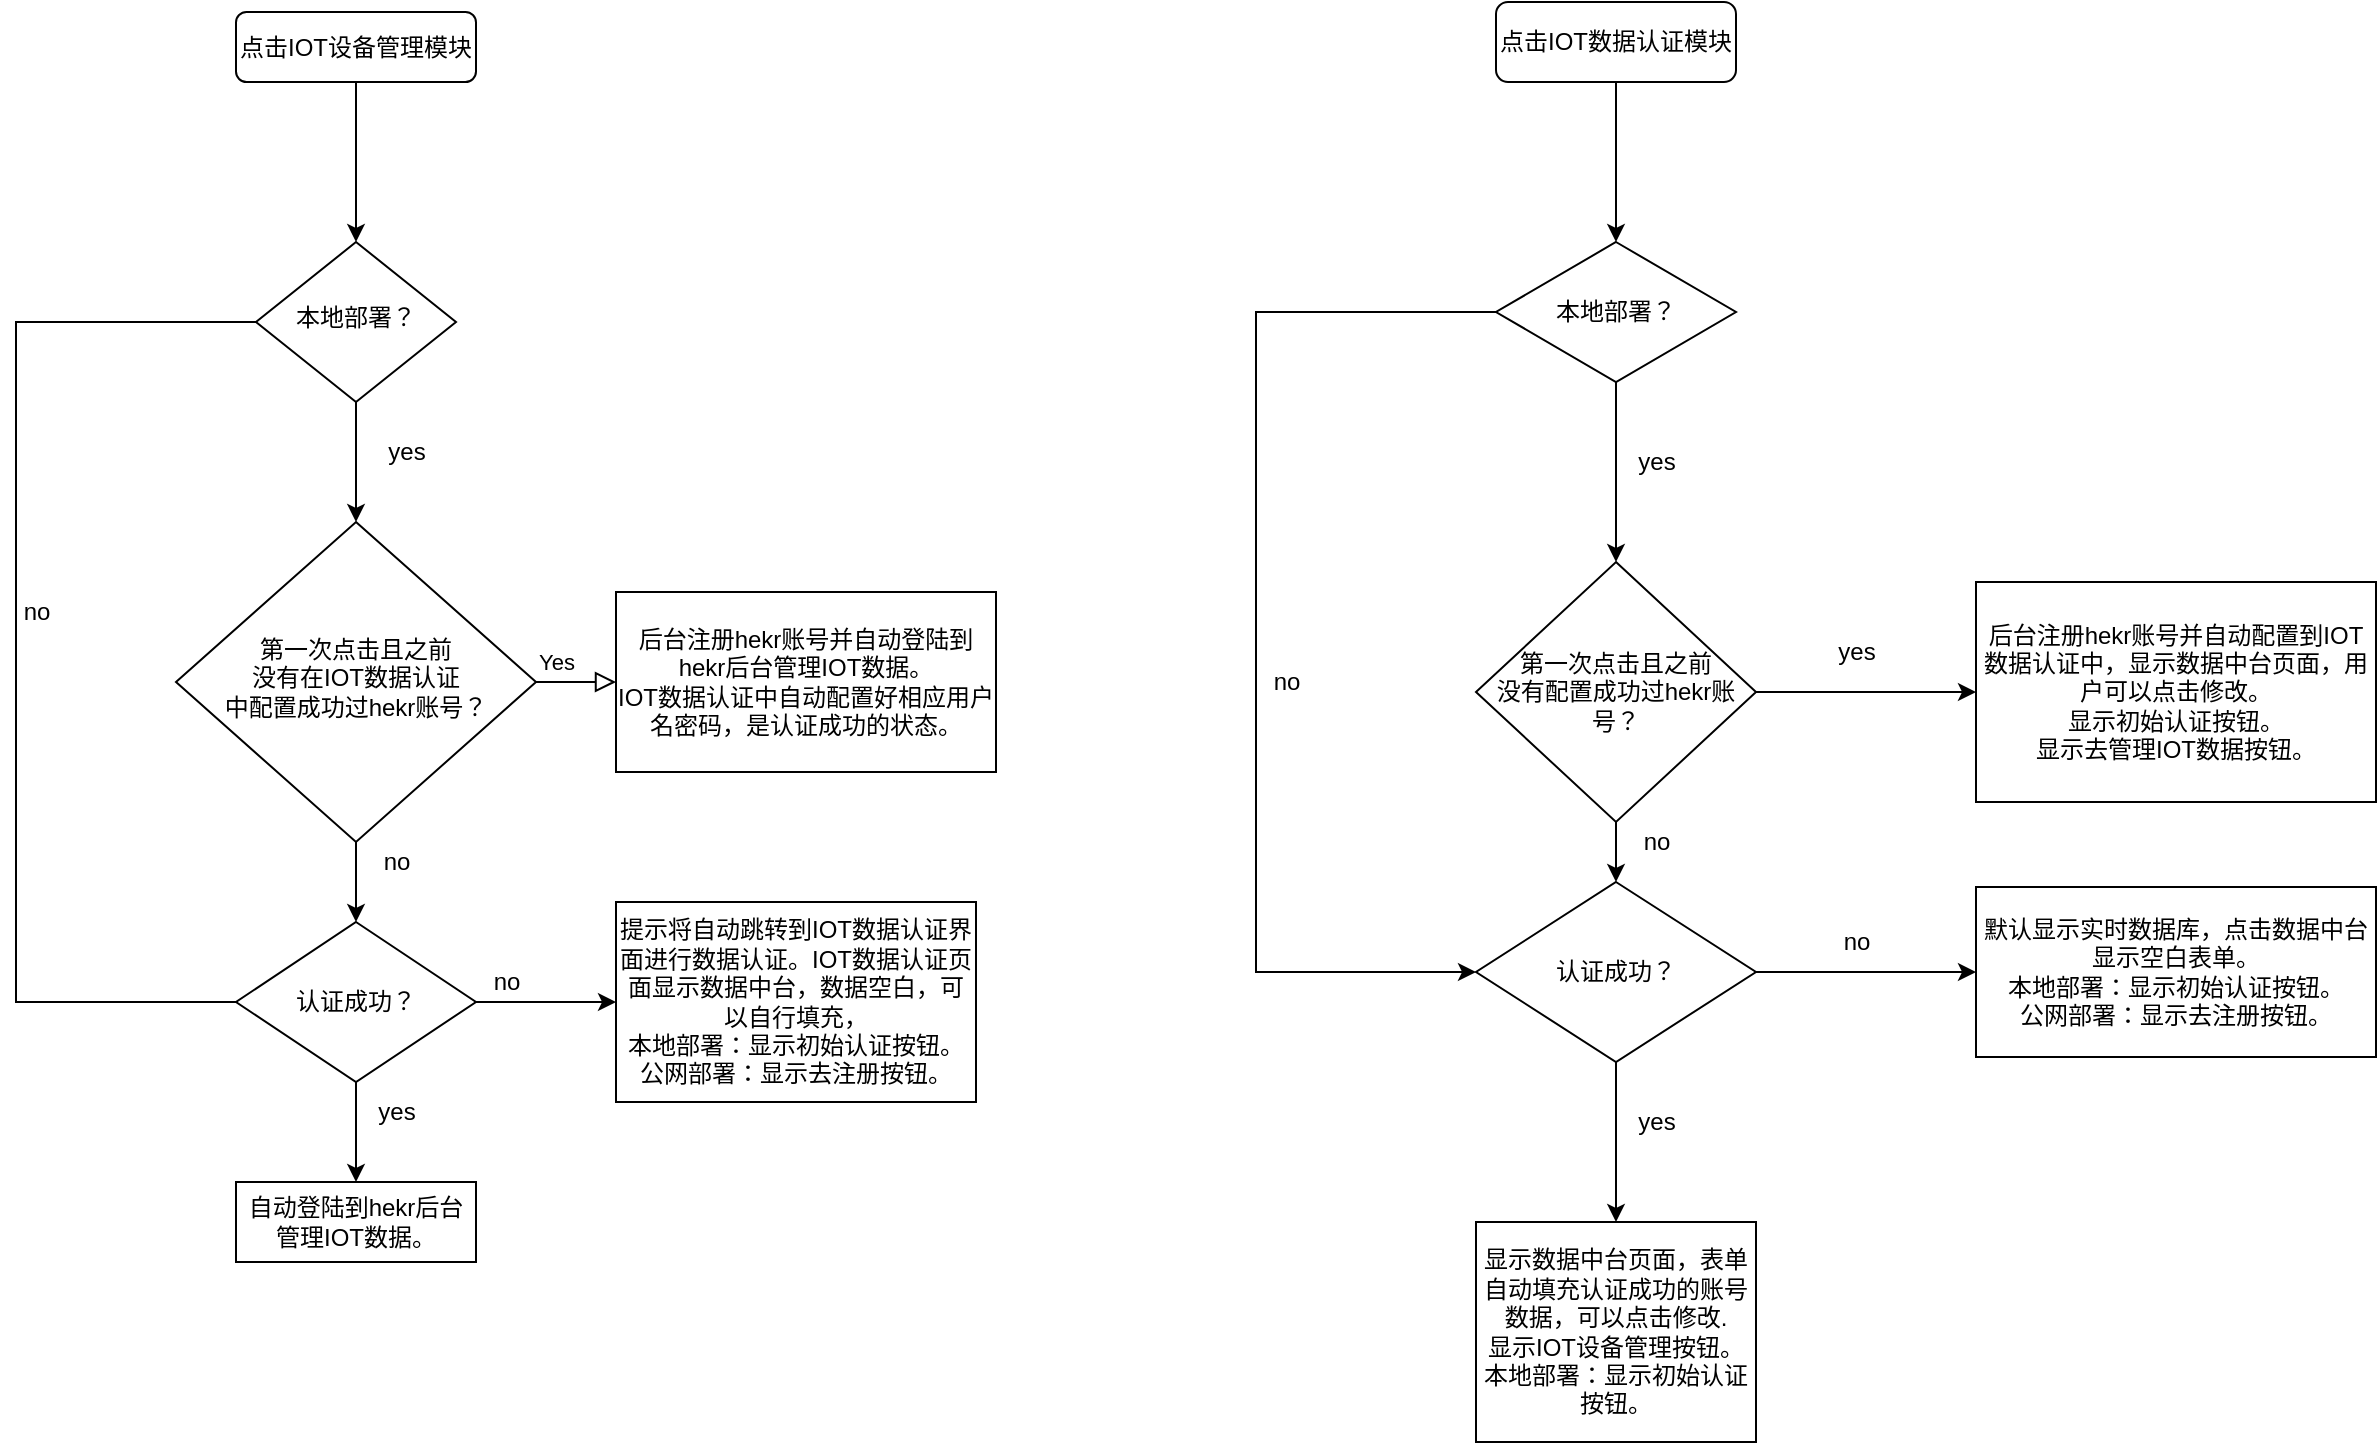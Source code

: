 <mxfile version="14.5.0" type="github">
  <diagram id="C5RBs43oDa-KdzZeNtuy" name="Page-1">
    <mxGraphModel dx="1422" dy="796" grid="1" gridSize="10" guides="1" tooltips="1" connect="1" arrows="1" fold="1" page="1" pageScale="1" pageWidth="827" pageHeight="1169" math="0" shadow="0">
      <root>
        <mxCell id="WIyWlLk6GJQsqaUBKTNV-0" />
        <mxCell id="WIyWlLk6GJQsqaUBKTNV-1" parent="WIyWlLk6GJQsqaUBKTNV-0" />
        <mxCell id="WIyWlLk6GJQsqaUBKTNV-3" value="点击IOT设备管理模块" style="rounded=1;whiteSpace=wrap;html=1;fontSize=12;glass=0;strokeWidth=1;shadow=0;" parent="WIyWlLk6GJQsqaUBKTNV-1" vertex="1">
          <mxGeometry x="160" y="25" width="120" height="35" as="geometry" />
        </mxCell>
        <mxCell id="k0uKY-lTLWk4_8m04BFy-28" value="" style="edgeStyle=orthogonalEdgeStyle;rounded=0;orthogonalLoop=1;jettySize=auto;html=1;" parent="WIyWlLk6GJQsqaUBKTNV-1" source="WIyWlLk6GJQsqaUBKTNV-6" target="WIyWlLk6GJQsqaUBKTNV-10" edge="1">
          <mxGeometry relative="1" as="geometry" />
        </mxCell>
        <mxCell id="k0uKY-lTLWk4_8m04BFy-56" style="edgeStyle=orthogonalEdgeStyle;rounded=0;orthogonalLoop=1;jettySize=auto;html=1;exitX=0;exitY=0.5;exitDx=0;exitDy=0;" parent="WIyWlLk6GJQsqaUBKTNV-1" source="WIyWlLk6GJQsqaUBKTNV-6" edge="1">
          <mxGeometry relative="1" as="geometry">
            <mxPoint x="180" y="520" as="targetPoint" />
            <Array as="points">
              <mxPoint x="50" y="180" />
              <mxPoint x="50" y="520" />
            </Array>
          </mxGeometry>
        </mxCell>
        <mxCell id="WIyWlLk6GJQsqaUBKTNV-6" value="本地部署？" style="rhombus;whiteSpace=wrap;html=1;shadow=0;fontFamily=Helvetica;fontSize=12;align=center;strokeWidth=1;spacing=6;spacingTop=-4;" parent="WIyWlLk6GJQsqaUBKTNV-1" vertex="1">
          <mxGeometry x="170" y="140" width="100" height="80" as="geometry" />
        </mxCell>
        <mxCell id="WIyWlLk6GJQsqaUBKTNV-9" value="Yes" style="edgeStyle=orthogonalEdgeStyle;rounded=0;html=1;jettySize=auto;orthogonalLoop=1;fontSize=11;endArrow=block;endFill=0;endSize=8;strokeWidth=1;shadow=0;labelBackgroundColor=none;" parent="WIyWlLk6GJQsqaUBKTNV-1" source="WIyWlLk6GJQsqaUBKTNV-10" target="WIyWlLk6GJQsqaUBKTNV-12" edge="1">
          <mxGeometry x="-0.5" y="10" relative="1" as="geometry">
            <mxPoint as="offset" />
          </mxGeometry>
        </mxCell>
        <mxCell id="k0uKY-lTLWk4_8m04BFy-46" value="" style="edgeStyle=orthogonalEdgeStyle;rounded=0;orthogonalLoop=1;jettySize=auto;html=1;" parent="WIyWlLk6GJQsqaUBKTNV-1" source="WIyWlLk6GJQsqaUBKTNV-10" target="k0uKY-lTLWk4_8m04BFy-44" edge="1">
          <mxGeometry relative="1" as="geometry" />
        </mxCell>
        <mxCell id="WIyWlLk6GJQsqaUBKTNV-10" value="第一次点击且之前&lt;br&gt;没有在IOT数据认证&lt;br&gt;中配置成功过hekr账号？" style="rhombus;whiteSpace=wrap;html=1;shadow=0;fontFamily=Helvetica;fontSize=12;align=center;strokeWidth=1;spacing=6;spacingTop=-4;" parent="WIyWlLk6GJQsqaUBKTNV-1" vertex="1">
          <mxGeometry x="130" y="280" width="180" height="160" as="geometry" />
        </mxCell>
        <mxCell id="WIyWlLk6GJQsqaUBKTNV-11" value="自动登陆到hekr后台管理IOT数据。" style="rounded=0;whiteSpace=wrap;html=1;fontSize=12;glass=0;strokeWidth=1;shadow=0;direction=west;" parent="WIyWlLk6GJQsqaUBKTNV-1" vertex="1">
          <mxGeometry x="160" y="610" width="120" height="40" as="geometry" />
        </mxCell>
        <mxCell id="WIyWlLk6GJQsqaUBKTNV-12" value="后台注册hekr账号并自动登陆到hekr后台管理IOT数据。&lt;br&gt;IOT数据认证中自动配置好相应用户名密码，是认证成功的状态。" style="rounded=0;whiteSpace=wrap;html=1;fontSize=12;glass=0;strokeWidth=1;shadow=0;" parent="WIyWlLk6GJQsqaUBKTNV-1" vertex="1">
          <mxGeometry x="350" y="315" width="190" height="90" as="geometry" />
        </mxCell>
        <mxCell id="k0uKY-lTLWk4_8m04BFy-38" value="" style="edgeStyle=orthogonalEdgeStyle;rounded=0;orthogonalLoop=1;jettySize=auto;html=1;exitX=1;exitY=0.5;exitDx=0;exitDy=0;" parent="WIyWlLk6GJQsqaUBKTNV-1" source="7Q2n8eVBiBNBiA9YKsd2-28" target="k0uKY-lTLWk4_8m04BFy-37" edge="1">
          <mxGeometry relative="1" as="geometry">
            <mxPoint x="1060" y="535" as="sourcePoint" />
          </mxGeometry>
        </mxCell>
        <mxCell id="k0uKY-lTLWk4_8m04BFy-34" value="显示数据中台页面，表单自动填充认证成功的账号数据，可以点击修改.&lt;br&gt;显示IOT设备管理按钮。&lt;br&gt;本地部署：显示初始认证按钮。" style="whiteSpace=wrap;html=1;" parent="WIyWlLk6GJQsqaUBKTNV-1" vertex="1">
          <mxGeometry x="780" y="630" width="140" height="110" as="geometry" />
        </mxCell>
        <mxCell id="k0uKY-lTLWk4_8m04BFy-37" value="默认显示实时数据库，点击数据中台显示空白表单。&lt;br&gt;本地部署：显示初始认证按钮。&lt;br&gt;公网部署：显示去注册按钮。" style="whiteSpace=wrap;html=1;" parent="WIyWlLk6GJQsqaUBKTNV-1" vertex="1">
          <mxGeometry x="1030" y="462.5" width="200" height="85" as="geometry" />
        </mxCell>
        <mxCell id="k0uKY-lTLWk4_8m04BFy-40" value="yes&lt;br&gt;" style="text;html=1;align=center;verticalAlign=middle;resizable=0;points=[];autosize=1;" parent="WIyWlLk6GJQsqaUBKTNV-1" vertex="1">
          <mxGeometry x="230" y="235" width="30" height="20" as="geometry" />
        </mxCell>
        <mxCell id="k0uKY-lTLWk4_8m04BFy-47" value="" style="edgeStyle=orthogonalEdgeStyle;rounded=0;orthogonalLoop=1;jettySize=auto;html=1;" parent="WIyWlLk6GJQsqaUBKTNV-1" source="k0uKY-lTLWk4_8m04BFy-44" target="WIyWlLk6GJQsqaUBKTNV-11" edge="1">
          <mxGeometry relative="1" as="geometry" />
        </mxCell>
        <mxCell id="k0uKY-lTLWk4_8m04BFy-53" value="" style="edgeStyle=orthogonalEdgeStyle;rounded=0;orthogonalLoop=1;jettySize=auto;html=1;" parent="WIyWlLk6GJQsqaUBKTNV-1" source="k0uKY-lTLWk4_8m04BFy-44" target="k0uKY-lTLWk4_8m04BFy-52" edge="1">
          <mxGeometry relative="1" as="geometry" />
        </mxCell>
        <mxCell id="HgdYYsQGqb7VznMOpSMh-0" style="edgeStyle=orthogonalEdgeStyle;rounded=0;orthogonalLoop=1;jettySize=auto;html=1;exitX=1;exitY=0.5;exitDx=0;exitDy=0;" edge="1" parent="WIyWlLk6GJQsqaUBKTNV-1" source="k0uKY-lTLWk4_8m04BFy-44">
          <mxGeometry relative="1" as="geometry">
            <mxPoint x="260" y="520" as="targetPoint" />
          </mxGeometry>
        </mxCell>
        <mxCell id="k0uKY-lTLWk4_8m04BFy-44" value="认证成功？" style="rhombus;whiteSpace=wrap;html=1;" parent="WIyWlLk6GJQsqaUBKTNV-1" vertex="1">
          <mxGeometry x="160" y="480" width="120" height="80" as="geometry" />
        </mxCell>
        <mxCell id="k0uKY-lTLWk4_8m04BFy-48" value="no" style="text;html=1;align=center;verticalAlign=middle;resizable=0;points=[];autosize=1;" parent="WIyWlLk6GJQsqaUBKTNV-1" vertex="1">
          <mxGeometry x="225" y="440" width="30" height="20" as="geometry" />
        </mxCell>
        <mxCell id="k0uKY-lTLWk4_8m04BFy-49" value="yes&lt;br&gt;" style="text;html=1;align=center;verticalAlign=middle;resizable=0;points=[];autosize=1;" parent="WIyWlLk6GJQsqaUBKTNV-1" vertex="1">
          <mxGeometry x="225" y="565" width="30" height="20" as="geometry" />
        </mxCell>
        <mxCell id="k0uKY-lTLWk4_8m04BFy-52" value="提示将自动跳转到IOT数据认证界面进行数据认证。IOT数据认证页面显示数据中台，数据空白，可以自行填充，&lt;br&gt;本地部署：显示初始认证按钮。&lt;br&gt;公网部署：显示去注册按钮。" style="whiteSpace=wrap;html=1;" parent="WIyWlLk6GJQsqaUBKTNV-1" vertex="1">
          <mxGeometry x="350" y="470" width="180" height="100" as="geometry" />
        </mxCell>
        <mxCell id="k0uKY-lTLWk4_8m04BFy-54" value="no" style="text;html=1;align=center;verticalAlign=middle;resizable=0;points=[];autosize=1;" parent="WIyWlLk6GJQsqaUBKTNV-1" vertex="1">
          <mxGeometry x="280" y="500" width="30" height="20" as="geometry" />
        </mxCell>
        <mxCell id="k0uKY-lTLWk4_8m04BFy-57" value="no" style="text;html=1;align=center;verticalAlign=middle;resizable=0;points=[];autosize=1;" parent="WIyWlLk6GJQsqaUBKTNV-1" vertex="1">
          <mxGeometry x="45" y="315" width="30" height="20" as="geometry" />
        </mxCell>
        <mxCell id="k0uKY-lTLWk4_8m04BFy-128" value="" style="endArrow=classic;html=1;entryX=0.5;entryY=0;entryDx=0;entryDy=0;exitX=0.5;exitY=1;exitDx=0;exitDy=0;" parent="WIyWlLk6GJQsqaUBKTNV-1" source="WIyWlLk6GJQsqaUBKTNV-3" target="WIyWlLk6GJQsqaUBKTNV-6" edge="1">
          <mxGeometry width="50" height="50" relative="1" as="geometry">
            <mxPoint x="190" y="110" as="sourcePoint" />
            <mxPoint x="240" y="60" as="targetPoint" />
          </mxGeometry>
        </mxCell>
        <mxCell id="7Q2n8eVBiBNBiA9YKsd2-6" value="yes&lt;br&gt;" style="text;html=1;align=center;verticalAlign=middle;resizable=0;points=[];autosize=1;" parent="WIyWlLk6GJQsqaUBKTNV-1" vertex="1">
          <mxGeometry x="955" y="335" width="30" height="20" as="geometry" />
        </mxCell>
        <mxCell id="7Q2n8eVBiBNBiA9YKsd2-26" value="" style="edgeStyle=orthogonalEdgeStyle;rounded=0;orthogonalLoop=1;jettySize=auto;html=1;entryX=0.5;entryY=0;entryDx=0;entryDy=0;" parent="WIyWlLk6GJQsqaUBKTNV-1" source="7Q2n8eVBiBNBiA9YKsd2-1" target="7Q2n8eVBiBNBiA9YKsd2-24" edge="1">
          <mxGeometry relative="1" as="geometry">
            <mxPoint x="850" y="140" as="targetPoint" />
          </mxGeometry>
        </mxCell>
        <mxCell id="7Q2n8eVBiBNBiA9YKsd2-1" value="点击IOT数据认证模块" style="rounded=1;whiteSpace=wrap;html=1;fontSize=12;glass=0;strokeWidth=1;shadow=0;" parent="WIyWlLk6GJQsqaUBKTNV-1" vertex="1">
          <mxGeometry x="790" y="20" width="120" height="40" as="geometry" />
        </mxCell>
        <mxCell id="7Q2n8eVBiBNBiA9YKsd2-18" value="" style="edgeStyle=orthogonalEdgeStyle;rounded=0;orthogonalLoop=1;jettySize=auto;html=1;exitX=0.5;exitY=1;exitDx=0;exitDy=0;" parent="WIyWlLk6GJQsqaUBKTNV-1" source="7Q2n8eVBiBNBiA9YKsd2-24" target="7Q2n8eVBiBNBiA9YKsd2-19" edge="1">
          <mxGeometry x="360" y="25" as="geometry">
            <mxPoint x="630" y="310" as="targetPoint" />
            <Array as="points">
              <mxPoint x="850" y="240" />
              <mxPoint x="850" y="240" />
            </Array>
          </mxGeometry>
        </mxCell>
        <mxCell id="7Q2n8eVBiBNBiA9YKsd2-29" value="" style="edgeStyle=orthogonalEdgeStyle;rounded=0;orthogonalLoop=1;jettySize=auto;html=1;" parent="WIyWlLk6GJQsqaUBKTNV-1" source="7Q2n8eVBiBNBiA9YKsd2-19" target="7Q2n8eVBiBNBiA9YKsd2-28" edge="1">
          <mxGeometry relative="1" as="geometry" />
        </mxCell>
        <mxCell id="7Q2n8eVBiBNBiA9YKsd2-19" value="第一次点击且之前&lt;br&gt;没有配置成功过hekr账号？" style="rhombus;whiteSpace=wrap;html=1;" parent="WIyWlLk6GJQsqaUBKTNV-1" vertex="1">
          <mxGeometry x="780" y="300" width="140" height="130" as="geometry" />
        </mxCell>
        <mxCell id="7Q2n8eVBiBNBiA9YKsd2-20" value="" style="edgeStyle=orthogonalEdgeStyle;rounded=0;orthogonalLoop=1;jettySize=auto;html=1;" parent="WIyWlLk6GJQsqaUBKTNV-1" edge="1">
          <mxGeometry relative="1" as="geometry">
            <mxPoint x="630" y="180.0" as="targetPoint" />
          </mxGeometry>
        </mxCell>
        <mxCell id="7Q2n8eVBiBNBiA9YKsd2-22" value="后台注册hekr账号并自动配置到IOT数据认证中，显示数据中台页面，用户可以点击修改。&lt;br&gt;显示初始认证按钮。&lt;br&gt;显示去管理IOT数据按钮。" style="whiteSpace=wrap;html=1;" parent="WIyWlLk6GJQsqaUBKTNV-1" vertex="1">
          <mxGeometry x="1030" y="310" width="200" height="110" as="geometry" />
        </mxCell>
        <mxCell id="7Q2n8eVBiBNBiA9YKsd2-43" value="" style="edgeStyle=orthogonalEdgeStyle;rounded=0;orthogonalLoop=1;jettySize=auto;html=1;entryX=0;entryY=0.5;entryDx=0;entryDy=0;" parent="WIyWlLk6GJQsqaUBKTNV-1" source="7Q2n8eVBiBNBiA9YKsd2-24" edge="1" target="7Q2n8eVBiBNBiA9YKsd2-28">
          <mxGeometry relative="1" as="geometry">
            <mxPoint x="660" y="720" as="targetPoint" />
            <Array as="points">
              <mxPoint x="670" y="175" />
              <mxPoint x="670" y="505" />
            </Array>
          </mxGeometry>
        </mxCell>
        <mxCell id="7Q2n8eVBiBNBiA9YKsd2-24" value="本地部署？" style="rhombus;whiteSpace=wrap;html=1;" parent="WIyWlLk6GJQsqaUBKTNV-1" vertex="1">
          <mxGeometry x="790" y="140" width="120" height="70" as="geometry" />
        </mxCell>
        <mxCell id="7Q2n8eVBiBNBiA9YKsd2-27" value="yes&lt;br&gt;" style="text;html=1;align=center;verticalAlign=middle;resizable=0;points=[];autosize=1;" parent="WIyWlLk6GJQsqaUBKTNV-1" vertex="1">
          <mxGeometry x="855" y="240" width="30" height="20" as="geometry" />
        </mxCell>
        <mxCell id="7Q2n8eVBiBNBiA9YKsd2-31" value="" style="edgeStyle=orthogonalEdgeStyle;rounded=0;orthogonalLoop=1;jettySize=auto;html=1;" parent="WIyWlLk6GJQsqaUBKTNV-1" source="7Q2n8eVBiBNBiA9YKsd2-28" edge="1">
          <mxGeometry relative="1" as="geometry">
            <mxPoint x="850" y="630" as="targetPoint" />
          </mxGeometry>
        </mxCell>
        <mxCell id="7Q2n8eVBiBNBiA9YKsd2-28" value="认证成功？" style="rhombus;whiteSpace=wrap;html=1;" parent="WIyWlLk6GJQsqaUBKTNV-1" vertex="1">
          <mxGeometry x="780" y="460" width="140" height="90" as="geometry" />
        </mxCell>
        <mxCell id="7Q2n8eVBiBNBiA9YKsd2-32" value="yes" style="text;html=1;align=center;verticalAlign=middle;resizable=0;points=[];autosize=1;" parent="WIyWlLk6GJQsqaUBKTNV-1" vertex="1">
          <mxGeometry x="855" y="570" width="30" height="20" as="geometry" />
        </mxCell>
        <mxCell id="7Q2n8eVBiBNBiA9YKsd2-33" value="no" style="text;html=1;align=center;verticalAlign=middle;resizable=0;points=[];autosize=1;" parent="WIyWlLk6GJQsqaUBKTNV-1" vertex="1">
          <mxGeometry x="955" y="480" width="30" height="20" as="geometry" />
        </mxCell>
        <mxCell id="7Q2n8eVBiBNBiA9YKsd2-35" value="" style="endArrow=classic;html=1;entryX=0;entryY=0.5;entryDx=0;entryDy=0;exitX=1;exitY=0.5;exitDx=0;exitDy=0;" parent="WIyWlLk6GJQsqaUBKTNV-1" source="7Q2n8eVBiBNBiA9YKsd2-19" target="7Q2n8eVBiBNBiA9YKsd2-22" edge="1">
          <mxGeometry width="50" height="50" relative="1" as="geometry">
            <mxPoint x="870" y="380" as="sourcePoint" />
            <mxPoint x="920" y="330" as="targetPoint" />
          </mxGeometry>
        </mxCell>
        <mxCell id="7Q2n8eVBiBNBiA9YKsd2-41" value="no" style="text;html=1;align=center;verticalAlign=middle;resizable=0;points=[];autosize=1;" parent="WIyWlLk6GJQsqaUBKTNV-1" vertex="1">
          <mxGeometry x="855" y="430" width="30" height="20" as="geometry" />
        </mxCell>
        <mxCell id="7Q2n8eVBiBNBiA9YKsd2-45" value="no" style="text;html=1;align=center;verticalAlign=middle;resizable=0;points=[];autosize=1;" parent="WIyWlLk6GJQsqaUBKTNV-1" vertex="1">
          <mxGeometry x="670" y="350" width="30" height="20" as="geometry" />
        </mxCell>
      </root>
    </mxGraphModel>
  </diagram>
</mxfile>
